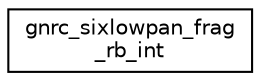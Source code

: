 digraph "Graphical Class Hierarchy"
{
 // LATEX_PDF_SIZE
  edge [fontname="Helvetica",fontsize="10",labelfontname="Helvetica",labelfontsize="10"];
  node [fontname="Helvetica",fontsize="10",shape=record];
  rankdir="LR";
  Node0 [label="gnrc_sixlowpan_frag\l_rb_int",height=0.2,width=0.4,color="black", fillcolor="white", style="filled",URL="$structgnrc__sixlowpan__frag__rb__int.html",tooltip="Fragment intervals to identify limits of fragments and duplicates."];
}
